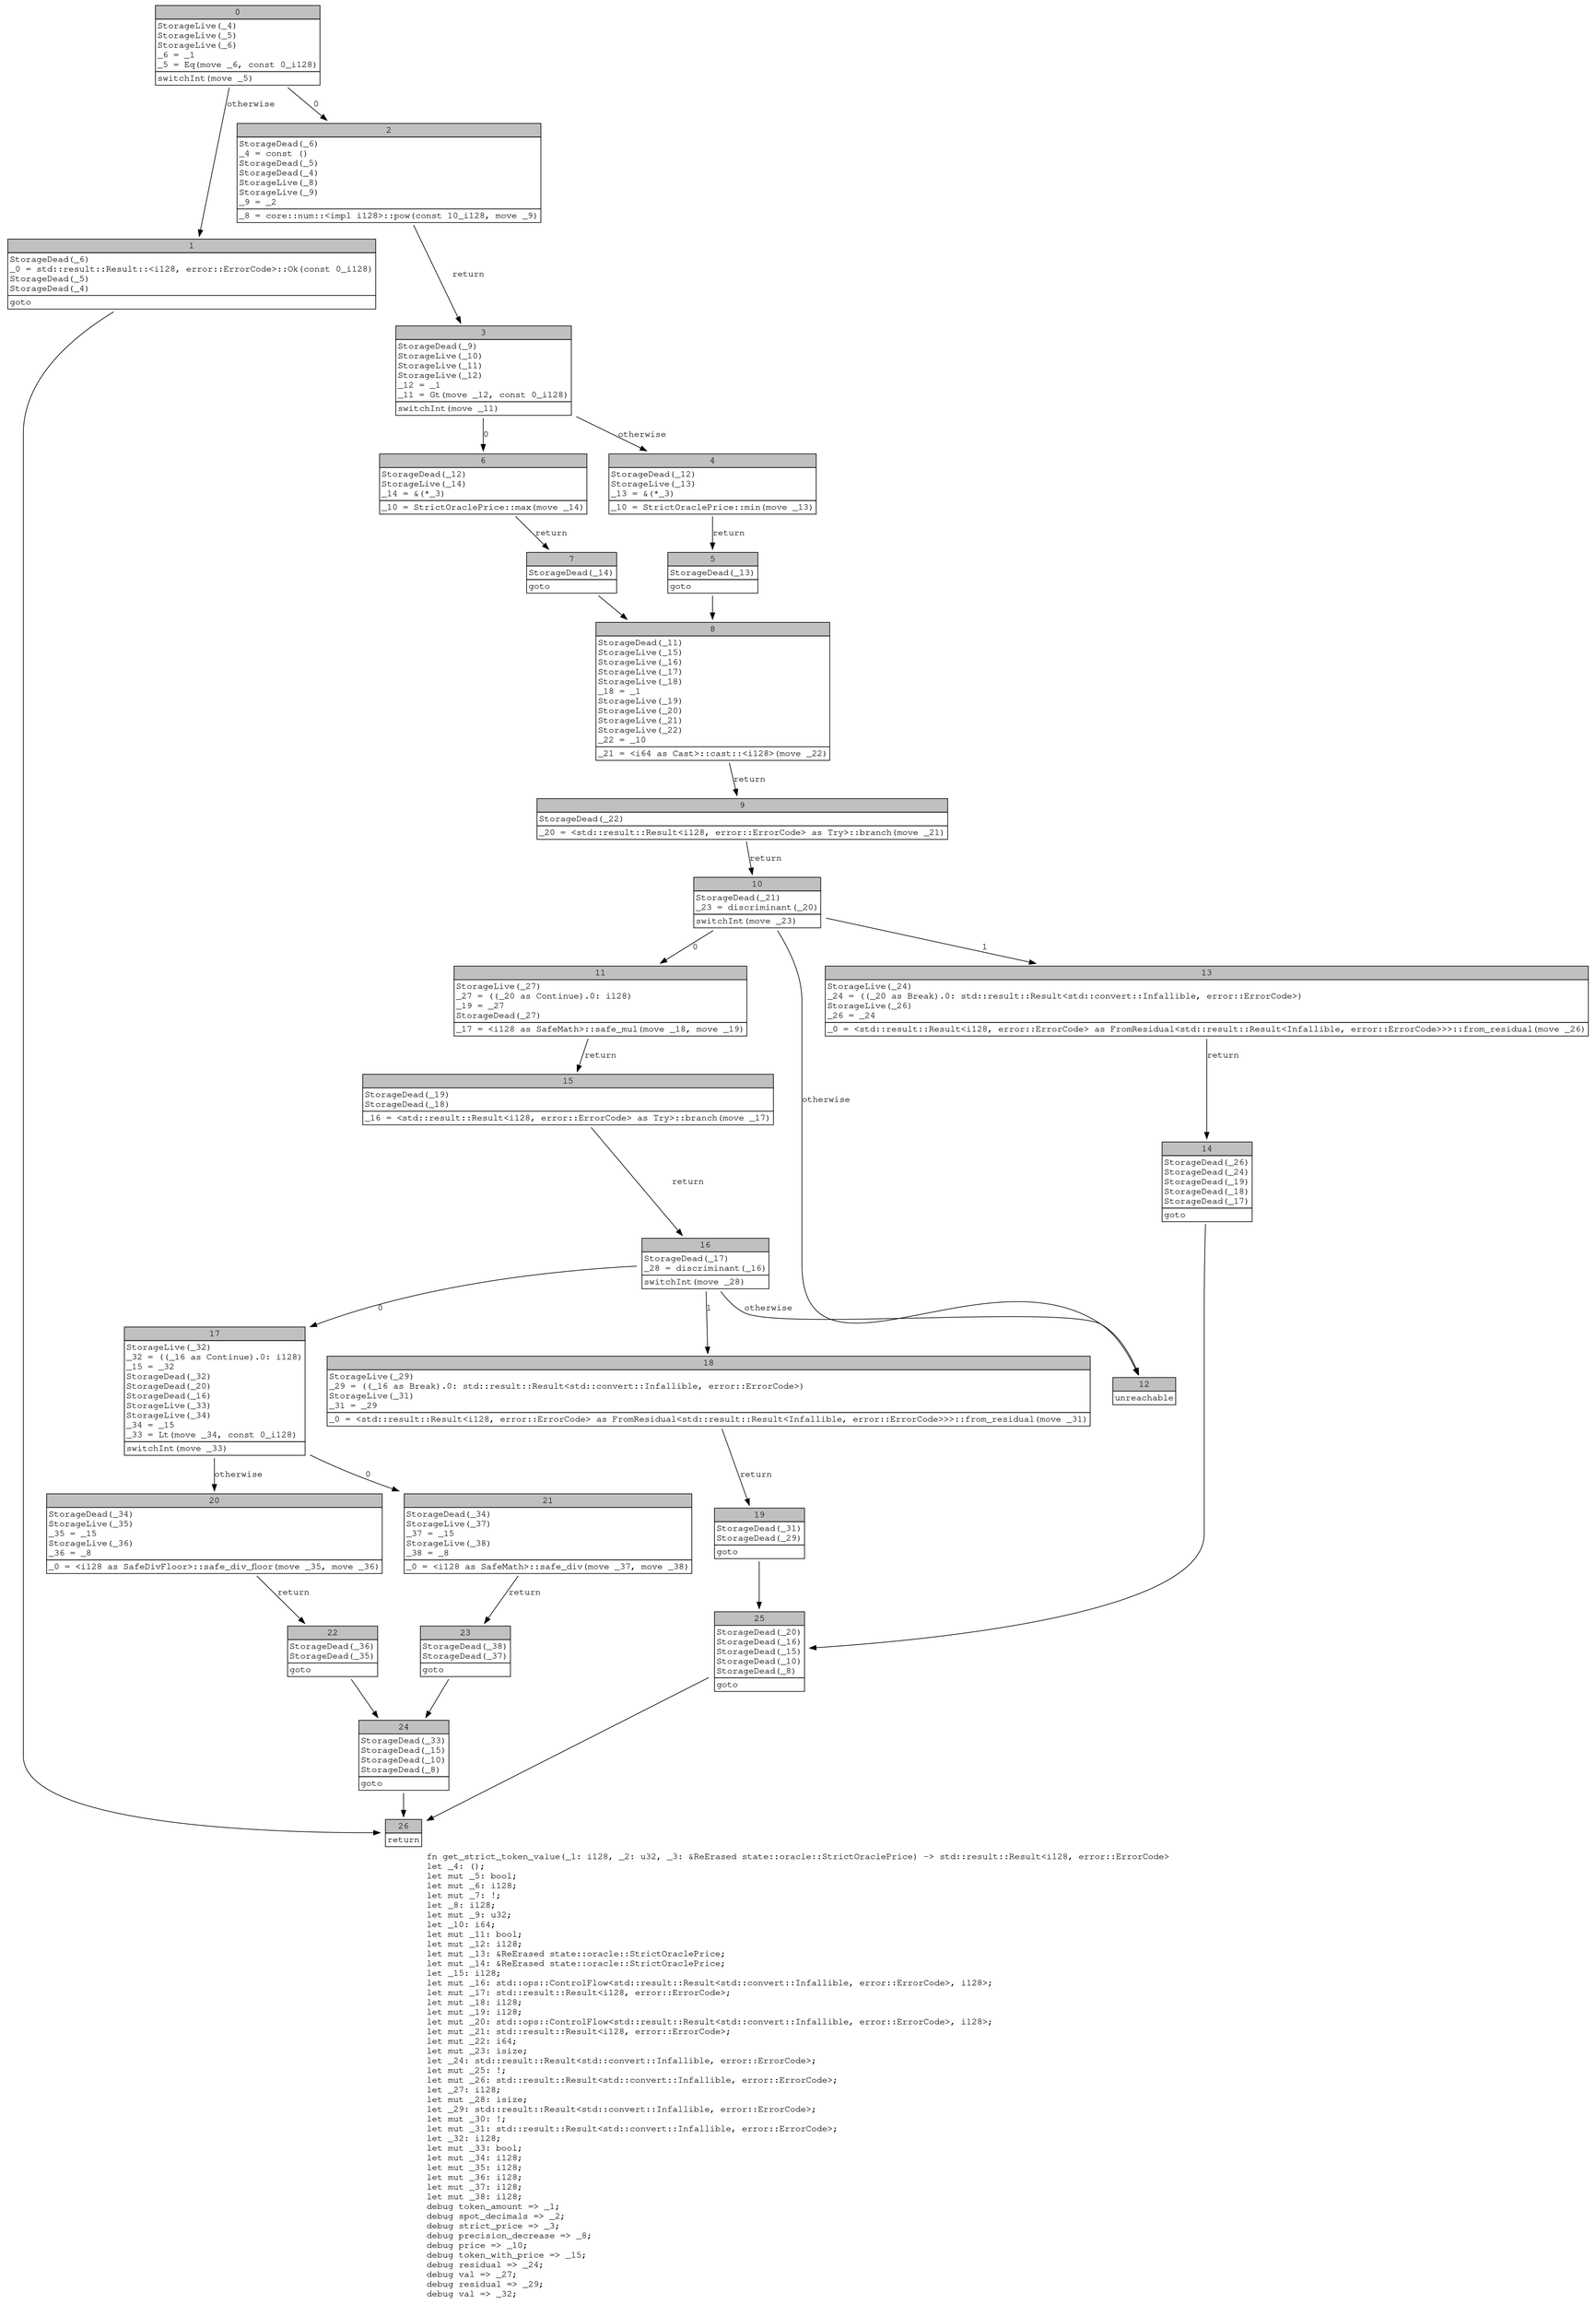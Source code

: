 digraph Mir_0_2799 {
    graph [fontname="Courier, monospace"];
    node [fontname="Courier, monospace"];
    edge [fontname="Courier, monospace"];
    label=<fn get_strict_token_value(_1: i128, _2: u32, _3: &amp;ReErased state::oracle::StrictOraclePrice) -&gt; std::result::Result&lt;i128, error::ErrorCode&gt;<br align="left"/>let _4: ();<br align="left"/>let mut _5: bool;<br align="left"/>let mut _6: i128;<br align="left"/>let mut _7: !;<br align="left"/>let _8: i128;<br align="left"/>let mut _9: u32;<br align="left"/>let _10: i64;<br align="left"/>let mut _11: bool;<br align="left"/>let mut _12: i128;<br align="left"/>let mut _13: &amp;ReErased state::oracle::StrictOraclePrice;<br align="left"/>let mut _14: &amp;ReErased state::oracle::StrictOraclePrice;<br align="left"/>let _15: i128;<br align="left"/>let mut _16: std::ops::ControlFlow&lt;std::result::Result&lt;std::convert::Infallible, error::ErrorCode&gt;, i128&gt;;<br align="left"/>let mut _17: std::result::Result&lt;i128, error::ErrorCode&gt;;<br align="left"/>let mut _18: i128;<br align="left"/>let mut _19: i128;<br align="left"/>let mut _20: std::ops::ControlFlow&lt;std::result::Result&lt;std::convert::Infallible, error::ErrorCode&gt;, i128&gt;;<br align="left"/>let mut _21: std::result::Result&lt;i128, error::ErrorCode&gt;;<br align="left"/>let mut _22: i64;<br align="left"/>let mut _23: isize;<br align="left"/>let _24: std::result::Result&lt;std::convert::Infallible, error::ErrorCode&gt;;<br align="left"/>let mut _25: !;<br align="left"/>let mut _26: std::result::Result&lt;std::convert::Infallible, error::ErrorCode&gt;;<br align="left"/>let _27: i128;<br align="left"/>let mut _28: isize;<br align="left"/>let _29: std::result::Result&lt;std::convert::Infallible, error::ErrorCode&gt;;<br align="left"/>let mut _30: !;<br align="left"/>let mut _31: std::result::Result&lt;std::convert::Infallible, error::ErrorCode&gt;;<br align="left"/>let _32: i128;<br align="left"/>let mut _33: bool;<br align="left"/>let mut _34: i128;<br align="left"/>let mut _35: i128;<br align="left"/>let mut _36: i128;<br align="left"/>let mut _37: i128;<br align="left"/>let mut _38: i128;<br align="left"/>debug token_amount =&gt; _1;<br align="left"/>debug spot_decimals =&gt; _2;<br align="left"/>debug strict_price =&gt; _3;<br align="left"/>debug precision_decrease =&gt; _8;<br align="left"/>debug price =&gt; _10;<br align="left"/>debug token_with_price =&gt; _15;<br align="left"/>debug residual =&gt; _24;<br align="left"/>debug val =&gt; _27;<br align="left"/>debug residual =&gt; _29;<br align="left"/>debug val =&gt; _32;<br align="left"/>>;
    bb0__0_2799 [shape="none", label=<<table border="0" cellborder="1" cellspacing="0"><tr><td bgcolor="gray" align="center" colspan="1">0</td></tr><tr><td align="left" balign="left">StorageLive(_4)<br/>StorageLive(_5)<br/>StorageLive(_6)<br/>_6 = _1<br/>_5 = Eq(move _6, const 0_i128)<br/></td></tr><tr><td align="left">switchInt(move _5)</td></tr></table>>];
    bb1__0_2799 [shape="none", label=<<table border="0" cellborder="1" cellspacing="0"><tr><td bgcolor="gray" align="center" colspan="1">1</td></tr><tr><td align="left" balign="left">StorageDead(_6)<br/>_0 = std::result::Result::&lt;i128, error::ErrorCode&gt;::Ok(const 0_i128)<br/>StorageDead(_5)<br/>StorageDead(_4)<br/></td></tr><tr><td align="left">goto</td></tr></table>>];
    bb2__0_2799 [shape="none", label=<<table border="0" cellborder="1" cellspacing="0"><tr><td bgcolor="gray" align="center" colspan="1">2</td></tr><tr><td align="left" balign="left">StorageDead(_6)<br/>_4 = const ()<br/>StorageDead(_5)<br/>StorageDead(_4)<br/>StorageLive(_8)<br/>StorageLive(_9)<br/>_9 = _2<br/></td></tr><tr><td align="left">_8 = core::num::&lt;impl i128&gt;::pow(const 10_i128, move _9)</td></tr></table>>];
    bb3__0_2799 [shape="none", label=<<table border="0" cellborder="1" cellspacing="0"><tr><td bgcolor="gray" align="center" colspan="1">3</td></tr><tr><td align="left" balign="left">StorageDead(_9)<br/>StorageLive(_10)<br/>StorageLive(_11)<br/>StorageLive(_12)<br/>_12 = _1<br/>_11 = Gt(move _12, const 0_i128)<br/></td></tr><tr><td align="left">switchInt(move _11)</td></tr></table>>];
    bb4__0_2799 [shape="none", label=<<table border="0" cellborder="1" cellspacing="0"><tr><td bgcolor="gray" align="center" colspan="1">4</td></tr><tr><td align="left" balign="left">StorageDead(_12)<br/>StorageLive(_13)<br/>_13 = &amp;(*_3)<br/></td></tr><tr><td align="left">_10 = StrictOraclePrice::min(move _13)</td></tr></table>>];
    bb5__0_2799 [shape="none", label=<<table border="0" cellborder="1" cellspacing="0"><tr><td bgcolor="gray" align="center" colspan="1">5</td></tr><tr><td align="left" balign="left">StorageDead(_13)<br/></td></tr><tr><td align="left">goto</td></tr></table>>];
    bb6__0_2799 [shape="none", label=<<table border="0" cellborder="1" cellspacing="0"><tr><td bgcolor="gray" align="center" colspan="1">6</td></tr><tr><td align="left" balign="left">StorageDead(_12)<br/>StorageLive(_14)<br/>_14 = &amp;(*_3)<br/></td></tr><tr><td align="left">_10 = StrictOraclePrice::max(move _14)</td></tr></table>>];
    bb7__0_2799 [shape="none", label=<<table border="0" cellborder="1" cellspacing="0"><tr><td bgcolor="gray" align="center" colspan="1">7</td></tr><tr><td align="left" balign="left">StorageDead(_14)<br/></td></tr><tr><td align="left">goto</td></tr></table>>];
    bb8__0_2799 [shape="none", label=<<table border="0" cellborder="1" cellspacing="0"><tr><td bgcolor="gray" align="center" colspan="1">8</td></tr><tr><td align="left" balign="left">StorageDead(_11)<br/>StorageLive(_15)<br/>StorageLive(_16)<br/>StorageLive(_17)<br/>StorageLive(_18)<br/>_18 = _1<br/>StorageLive(_19)<br/>StorageLive(_20)<br/>StorageLive(_21)<br/>StorageLive(_22)<br/>_22 = _10<br/></td></tr><tr><td align="left">_21 = &lt;i64 as Cast&gt;::cast::&lt;i128&gt;(move _22)</td></tr></table>>];
    bb9__0_2799 [shape="none", label=<<table border="0" cellborder="1" cellspacing="0"><tr><td bgcolor="gray" align="center" colspan="1">9</td></tr><tr><td align="left" balign="left">StorageDead(_22)<br/></td></tr><tr><td align="left">_20 = &lt;std::result::Result&lt;i128, error::ErrorCode&gt; as Try&gt;::branch(move _21)</td></tr></table>>];
    bb10__0_2799 [shape="none", label=<<table border="0" cellborder="1" cellspacing="0"><tr><td bgcolor="gray" align="center" colspan="1">10</td></tr><tr><td align="left" balign="left">StorageDead(_21)<br/>_23 = discriminant(_20)<br/></td></tr><tr><td align="left">switchInt(move _23)</td></tr></table>>];
    bb11__0_2799 [shape="none", label=<<table border="0" cellborder="1" cellspacing="0"><tr><td bgcolor="gray" align="center" colspan="1">11</td></tr><tr><td align="left" balign="left">StorageLive(_27)<br/>_27 = ((_20 as Continue).0: i128)<br/>_19 = _27<br/>StorageDead(_27)<br/></td></tr><tr><td align="left">_17 = &lt;i128 as SafeMath&gt;::safe_mul(move _18, move _19)</td></tr></table>>];
    bb12__0_2799 [shape="none", label=<<table border="0" cellborder="1" cellspacing="0"><tr><td bgcolor="gray" align="center" colspan="1">12</td></tr><tr><td align="left">unreachable</td></tr></table>>];
    bb13__0_2799 [shape="none", label=<<table border="0" cellborder="1" cellspacing="0"><tr><td bgcolor="gray" align="center" colspan="1">13</td></tr><tr><td align="left" balign="left">StorageLive(_24)<br/>_24 = ((_20 as Break).0: std::result::Result&lt;std::convert::Infallible, error::ErrorCode&gt;)<br/>StorageLive(_26)<br/>_26 = _24<br/></td></tr><tr><td align="left">_0 = &lt;std::result::Result&lt;i128, error::ErrorCode&gt; as FromResidual&lt;std::result::Result&lt;Infallible, error::ErrorCode&gt;&gt;&gt;::from_residual(move _26)</td></tr></table>>];
    bb14__0_2799 [shape="none", label=<<table border="0" cellborder="1" cellspacing="0"><tr><td bgcolor="gray" align="center" colspan="1">14</td></tr><tr><td align="left" balign="left">StorageDead(_26)<br/>StorageDead(_24)<br/>StorageDead(_19)<br/>StorageDead(_18)<br/>StorageDead(_17)<br/></td></tr><tr><td align="left">goto</td></tr></table>>];
    bb15__0_2799 [shape="none", label=<<table border="0" cellborder="1" cellspacing="0"><tr><td bgcolor="gray" align="center" colspan="1">15</td></tr><tr><td align="left" balign="left">StorageDead(_19)<br/>StorageDead(_18)<br/></td></tr><tr><td align="left">_16 = &lt;std::result::Result&lt;i128, error::ErrorCode&gt; as Try&gt;::branch(move _17)</td></tr></table>>];
    bb16__0_2799 [shape="none", label=<<table border="0" cellborder="1" cellspacing="0"><tr><td bgcolor="gray" align="center" colspan="1">16</td></tr><tr><td align="left" balign="left">StorageDead(_17)<br/>_28 = discriminant(_16)<br/></td></tr><tr><td align="left">switchInt(move _28)</td></tr></table>>];
    bb17__0_2799 [shape="none", label=<<table border="0" cellborder="1" cellspacing="0"><tr><td bgcolor="gray" align="center" colspan="1">17</td></tr><tr><td align="left" balign="left">StorageLive(_32)<br/>_32 = ((_16 as Continue).0: i128)<br/>_15 = _32<br/>StorageDead(_32)<br/>StorageDead(_20)<br/>StorageDead(_16)<br/>StorageLive(_33)<br/>StorageLive(_34)<br/>_34 = _15<br/>_33 = Lt(move _34, const 0_i128)<br/></td></tr><tr><td align="left">switchInt(move _33)</td></tr></table>>];
    bb18__0_2799 [shape="none", label=<<table border="0" cellborder="1" cellspacing="0"><tr><td bgcolor="gray" align="center" colspan="1">18</td></tr><tr><td align="left" balign="left">StorageLive(_29)<br/>_29 = ((_16 as Break).0: std::result::Result&lt;std::convert::Infallible, error::ErrorCode&gt;)<br/>StorageLive(_31)<br/>_31 = _29<br/></td></tr><tr><td align="left">_0 = &lt;std::result::Result&lt;i128, error::ErrorCode&gt; as FromResidual&lt;std::result::Result&lt;Infallible, error::ErrorCode&gt;&gt;&gt;::from_residual(move _31)</td></tr></table>>];
    bb19__0_2799 [shape="none", label=<<table border="0" cellborder="1" cellspacing="0"><tr><td bgcolor="gray" align="center" colspan="1">19</td></tr><tr><td align="left" balign="left">StorageDead(_31)<br/>StorageDead(_29)<br/></td></tr><tr><td align="left">goto</td></tr></table>>];
    bb20__0_2799 [shape="none", label=<<table border="0" cellborder="1" cellspacing="0"><tr><td bgcolor="gray" align="center" colspan="1">20</td></tr><tr><td align="left" balign="left">StorageDead(_34)<br/>StorageLive(_35)<br/>_35 = _15<br/>StorageLive(_36)<br/>_36 = _8<br/></td></tr><tr><td align="left">_0 = &lt;i128 as SafeDivFloor&gt;::safe_div_floor(move _35, move _36)</td></tr></table>>];
    bb21__0_2799 [shape="none", label=<<table border="0" cellborder="1" cellspacing="0"><tr><td bgcolor="gray" align="center" colspan="1">21</td></tr><tr><td align="left" balign="left">StorageDead(_34)<br/>StorageLive(_37)<br/>_37 = _15<br/>StorageLive(_38)<br/>_38 = _8<br/></td></tr><tr><td align="left">_0 = &lt;i128 as SafeMath&gt;::safe_div(move _37, move _38)</td></tr></table>>];
    bb22__0_2799 [shape="none", label=<<table border="0" cellborder="1" cellspacing="0"><tr><td bgcolor="gray" align="center" colspan="1">22</td></tr><tr><td align="left" balign="left">StorageDead(_36)<br/>StorageDead(_35)<br/></td></tr><tr><td align="left">goto</td></tr></table>>];
    bb23__0_2799 [shape="none", label=<<table border="0" cellborder="1" cellspacing="0"><tr><td bgcolor="gray" align="center" colspan="1">23</td></tr><tr><td align="left" balign="left">StorageDead(_38)<br/>StorageDead(_37)<br/></td></tr><tr><td align="left">goto</td></tr></table>>];
    bb24__0_2799 [shape="none", label=<<table border="0" cellborder="1" cellspacing="0"><tr><td bgcolor="gray" align="center" colspan="1">24</td></tr><tr><td align="left" balign="left">StorageDead(_33)<br/>StorageDead(_15)<br/>StorageDead(_10)<br/>StorageDead(_8)<br/></td></tr><tr><td align="left">goto</td></tr></table>>];
    bb25__0_2799 [shape="none", label=<<table border="0" cellborder="1" cellspacing="0"><tr><td bgcolor="gray" align="center" colspan="1">25</td></tr><tr><td align="left" balign="left">StorageDead(_20)<br/>StorageDead(_16)<br/>StorageDead(_15)<br/>StorageDead(_10)<br/>StorageDead(_8)<br/></td></tr><tr><td align="left">goto</td></tr></table>>];
    bb26__0_2799 [shape="none", label=<<table border="0" cellborder="1" cellspacing="0"><tr><td bgcolor="gray" align="center" colspan="1">26</td></tr><tr><td align="left">return</td></tr></table>>];
    bb0__0_2799 -> bb2__0_2799 [label="0"];
    bb0__0_2799 -> bb1__0_2799 [label="otherwise"];
    bb1__0_2799 -> bb26__0_2799 [label=""];
    bb2__0_2799 -> bb3__0_2799 [label="return"];
    bb3__0_2799 -> bb6__0_2799 [label="0"];
    bb3__0_2799 -> bb4__0_2799 [label="otherwise"];
    bb4__0_2799 -> bb5__0_2799 [label="return"];
    bb5__0_2799 -> bb8__0_2799 [label=""];
    bb6__0_2799 -> bb7__0_2799 [label="return"];
    bb7__0_2799 -> bb8__0_2799 [label=""];
    bb8__0_2799 -> bb9__0_2799 [label="return"];
    bb9__0_2799 -> bb10__0_2799 [label="return"];
    bb10__0_2799 -> bb11__0_2799 [label="0"];
    bb10__0_2799 -> bb13__0_2799 [label="1"];
    bb10__0_2799 -> bb12__0_2799 [label="otherwise"];
    bb11__0_2799 -> bb15__0_2799 [label="return"];
    bb13__0_2799 -> bb14__0_2799 [label="return"];
    bb14__0_2799 -> bb25__0_2799 [label=""];
    bb15__0_2799 -> bb16__0_2799 [label="return"];
    bb16__0_2799 -> bb17__0_2799 [label="0"];
    bb16__0_2799 -> bb18__0_2799 [label="1"];
    bb16__0_2799 -> bb12__0_2799 [label="otherwise"];
    bb17__0_2799 -> bb21__0_2799 [label="0"];
    bb17__0_2799 -> bb20__0_2799 [label="otherwise"];
    bb18__0_2799 -> bb19__0_2799 [label="return"];
    bb19__0_2799 -> bb25__0_2799 [label=""];
    bb20__0_2799 -> bb22__0_2799 [label="return"];
    bb21__0_2799 -> bb23__0_2799 [label="return"];
    bb22__0_2799 -> bb24__0_2799 [label=""];
    bb23__0_2799 -> bb24__0_2799 [label=""];
    bb24__0_2799 -> bb26__0_2799 [label=""];
    bb25__0_2799 -> bb26__0_2799 [label=""];
}
